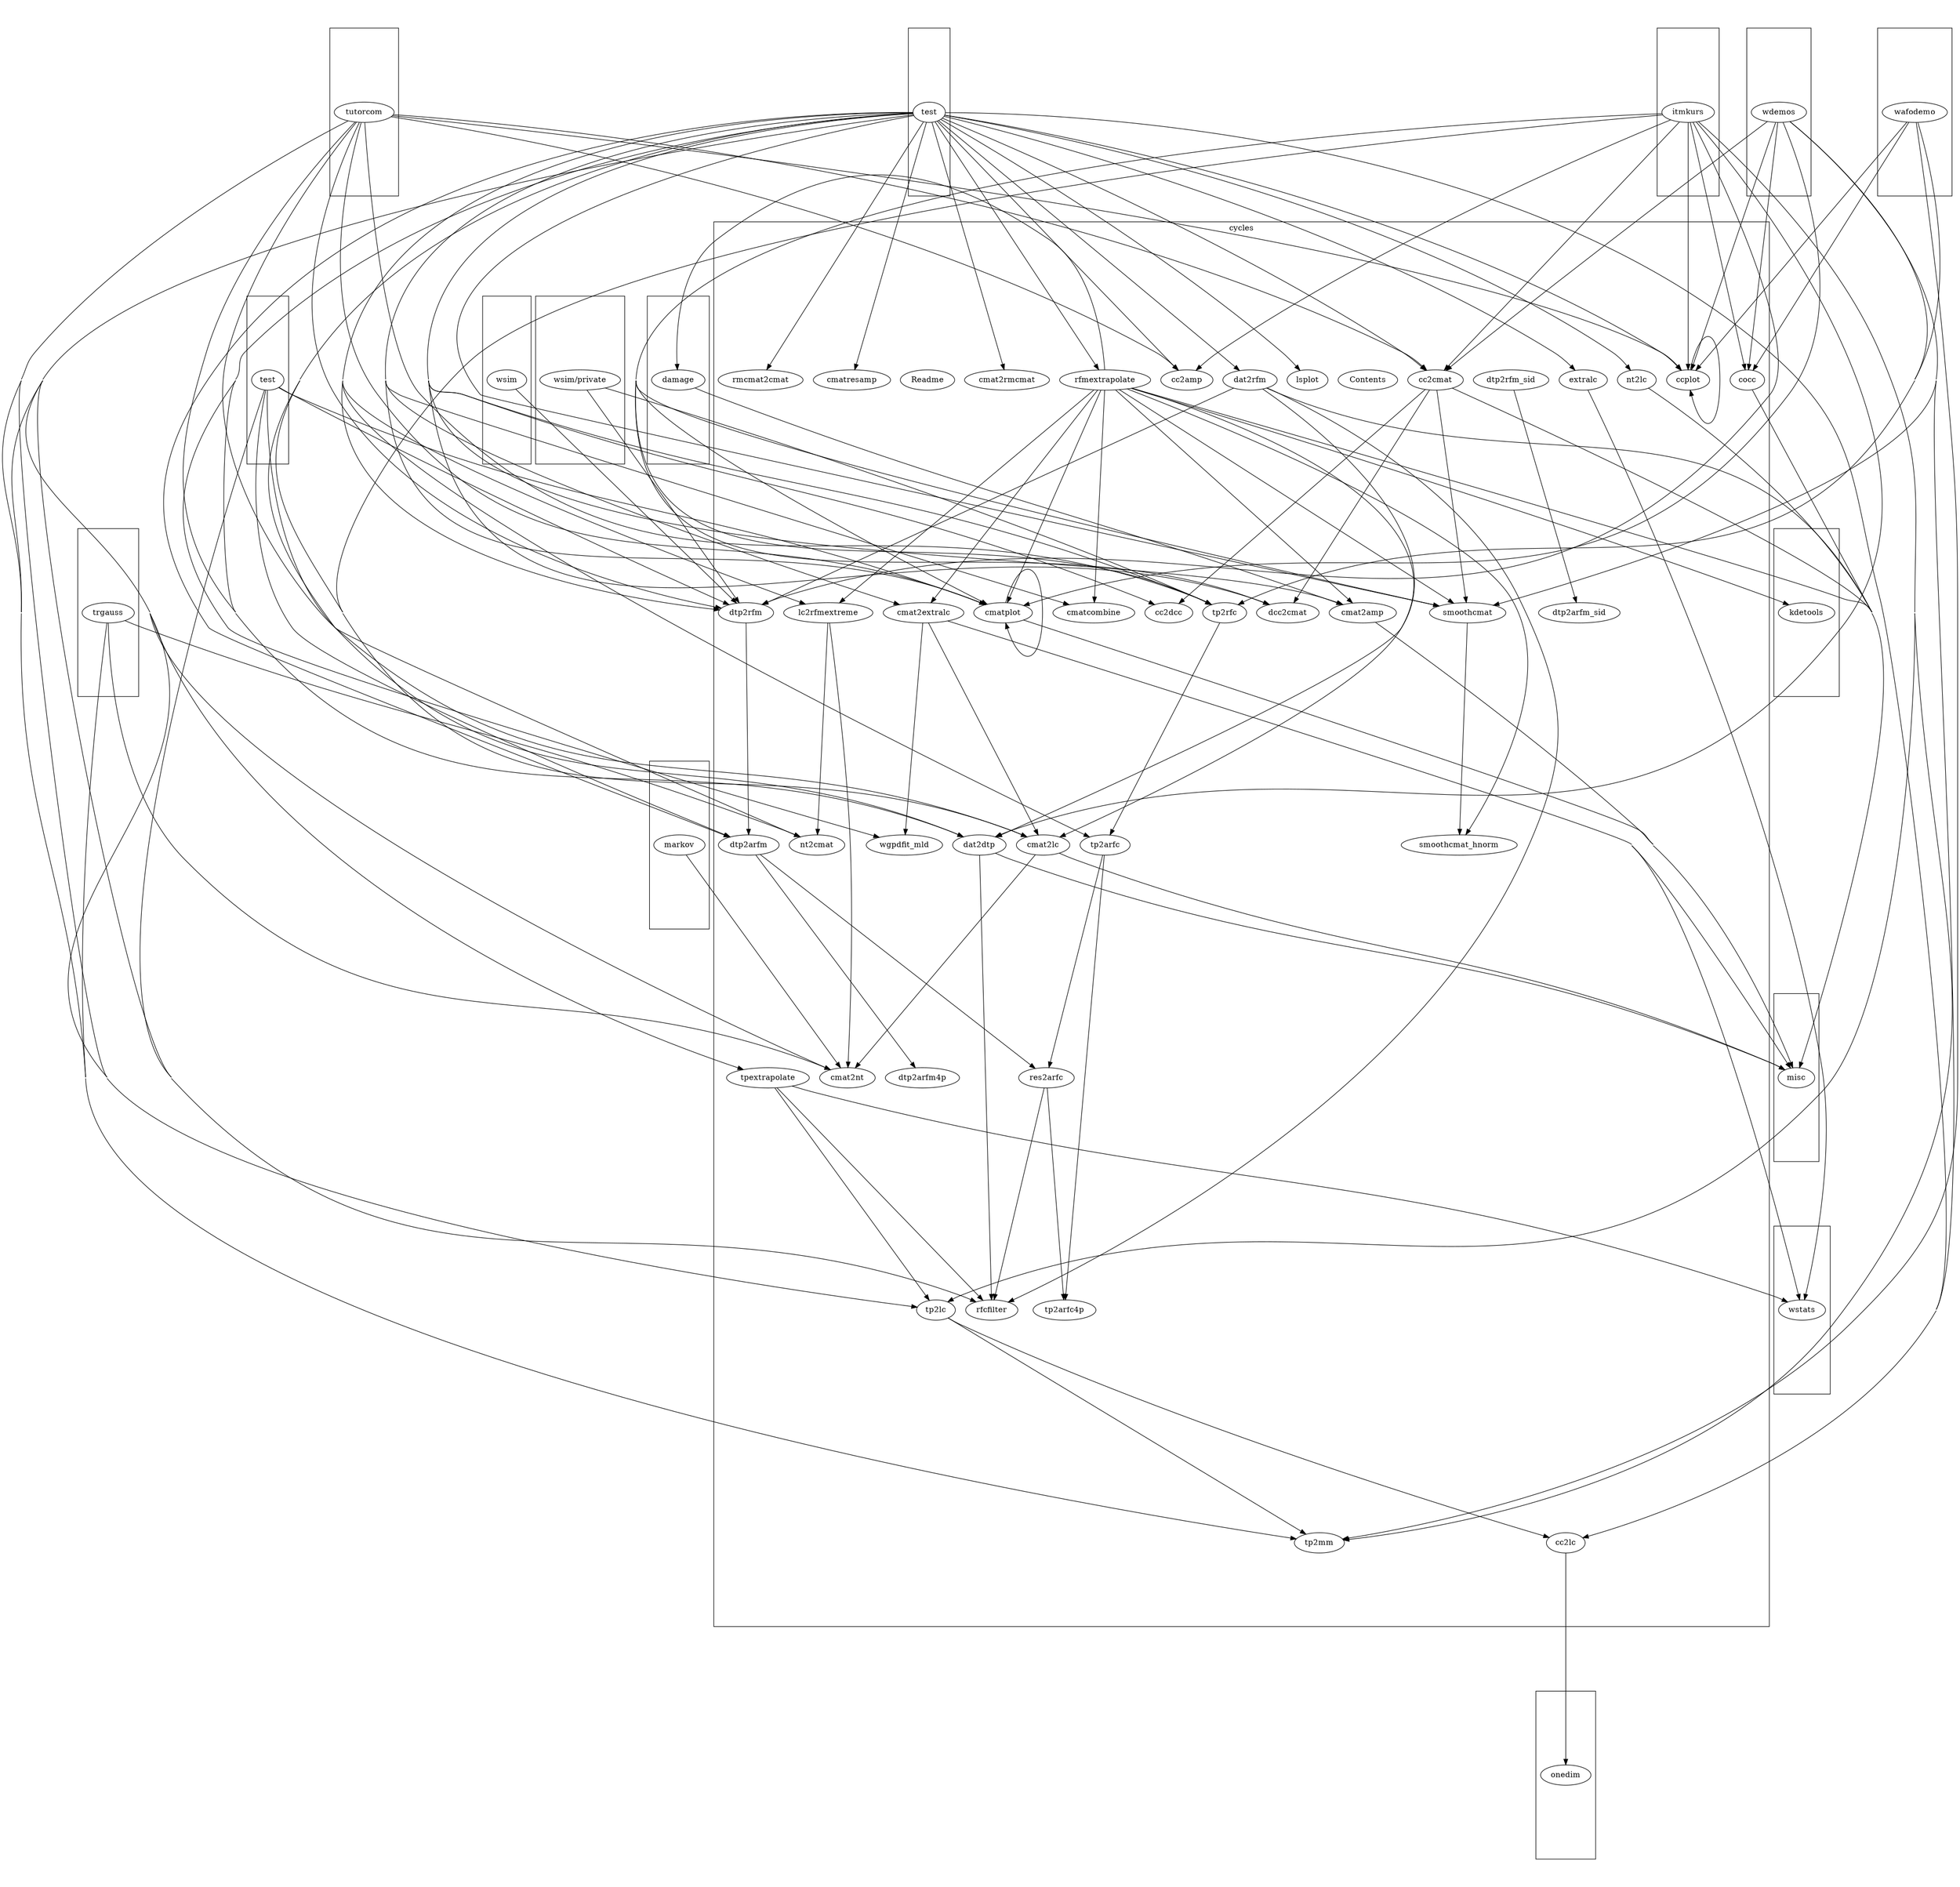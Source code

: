 /* Created by dotwrite for Matlab */
digraph dotwrite2 {
 size = "25.639,25.639";
 ratio = fill;
 concentrate = true;
 edge [constraint = true];
 subgraph cluster1 {
 URL = "../../wafo/cycles/test/graph.html";
1;
}
 subgraph cluster2 {
 URL = "../../wafo/damage/graph.html";
2;
}
 subgraph cluster3 {
 URL = "../../wafo/kdetools/graph.html";
3;
}
 subgraph cluster4 {
 URL = "../../wafo/markov/graph.html";
4;
}
 subgraph cluster5 {
 URL = "../../wafo/markov/test/graph.html";
5;
}
 subgraph cluster6 {
 URL = "../../wafo/misc/graph.html";
6;
}
 subgraph cluster7 {
 URL = "../../wafo/onedim/graph.html";
7;
}
 subgraph cluster8 {
 URL = "../../wafo/papers/tutorcom/graph.html";
8;
}
 subgraph cluster9 {
 URL = "../../wafo/papers/wafodemo/graph.html";
9;
}
 subgraph cluster10 {
 URL = "../../wafo/trgauss/graph.html";
10;
}
 subgraph cluster11 {
 URL = "../../wafo/wdemos/graph.html";
11;
}
 subgraph cluster12 {
 URL = "../../wafo/wdemos/itmkurs/graph.html";
12;
}
 subgraph cluster13 {
 URL = "../../wafo/wsim/graph.html";
13;
}
 subgraph cluster14 {
 URL = "../../wafo/wsim/private/graph.html";
14;
}
 subgraph cluster15 {
 URL = "../../wafo/wstats/graph.html";
15;
}
 subgraph cluster16 {
 label = "cycles";
 URL = "index.html";
16;
17;
18;
19;
20;
21;
22;
23;
24;
25;
26;
27;
28;
29;
30;
31;
32;
33;
34;
35;
36;
37;
38;
39;
40;
41;
42;
43;
44;
45;
46;
47;
48;
49;
50;
51;
52;
53;
54;
55;
56;
57;
}
  1 -> 16;
  1 -> 17;
  1 -> 18;
  1 -> 19;
  1 -> 20;
  1 -> 21;
  1 -> 22;
  1 -> 23;
  1 -> 24;
  1 -> 25;
  1 -> 26;
  1 -> 27;
  1 -> 28;
  1 -> 31;
  1 -> 32;
  1 -> 33;
  1 -> 34;
  1 -> 37;
  1 -> 39;
  1 -> 40;
  1 -> 41;
  1 -> 42;
  1 -> 43;
  1 -> 46;
  1 -> 47;
  1 -> 48;
  1 -> 49;
  1 -> 51;
  1 -> 53;
  1 -> 54;
  1 -> 55;
  1 -> 56;
  1 -> 57;
  2 -> 21;
  4 -> 24;
  5 -> 27;
  5 -> 31;
  5 -> 34;
  5 -> 37;
  5 -> 46;
  8 -> 16;
  8 -> 17;
  8 -> 20;
  8 -> 23;
  8 -> 27;
  8 -> 31;
  8 -> 37;
  8 -> 53;
  8 -> 54;
  8 -> 55;
  9 -> 20;
  9 -> 29;
  9 -> 54;
  9 -> 55;
  10 -> 24;
  10 -> 42;
  10 -> 54;
  11 -> 17;
  11 -> 19;
  11 -> 20;
  11 -> 27;
  11 -> 29;
  11 -> 49;
  11 -> 55;
  12 -> 16;
  12 -> 17;
  12 -> 20;
  12 -> 23;
  12 -> 27;
  12 -> 29;
  12 -> 31;
  12 -> 33;
  12 -> 37;
  12 -> 49;
  12 -> 53;
  12 -> 54;
  12 -> 55;
  13 -> 37;
  14 -> 37;
  14 -> 55;
  17 -> 6;
  17 -> 18;
  17 -> 33;
  17 -> 49;
  19 -> 7;
  20 -> 20;
  21 -> 6;
  22 -> 6;
  22 -> 15;
  22 -> 23;
  22 -> 57;
  23 -> 6;
  23 -> 24;
  27 -> 6;
  27 -> 27;
  29 -> 6;
  31 -> 6;
  31 -> 46;
  32 -> 6;
  32 -> 31;
  32 -> 37;
  32 -> 46;
  34 -> 35;
  34 -> 45;
  37 -> 34;
  38 -> 36;
  39 -> 15;
  40 -> 24;
  40 -> 42;
  43 -> 6;
  45 -> 46;
  45 -> 52;
  47 -> 2;
  47 -> 3;
  47 -> 6;
  47 -> 21;
  47 -> 22;
  47 -> 23;
  47 -> 26;
  47 -> 27;
  47 -> 40;
  47 -> 49;
  47 -> 50;
  49 -> 50;
  51 -> 45;
  51 -> 52;
  53 -> 19;
  53 -> 54;
  55 -> 51;
  56 -> 15;
  56 -> 46;
  56 -> 53;

 1 [URL="../../wafo/cycles/test/graph.html",label="test"];
 2 [URL="../../wafo/damage/graph.html",label="damage"];
 3 [URL="../../wafo/kdetools/graph.html",label="kdetools"];
 4 [URL="../../wafo/markov/graph.html",label="markov"];
 5 [URL="../../wafo/markov/test/graph.html",label="test"];
 6 [URL="../../wafo/misc/graph.html",label="misc"];
 7 [URL="../../wafo/onedim/graph.html",label="onedim"];
 8 [URL="../../wafo/papers/tutorcom/graph.html",label="tutorcom"];
 9 [URL="../../wafo/papers/wafodemo/graph.html",label="wafodemo"];
 10 [URL="../../wafo/trgauss/graph.html",label="trgauss"];
 11 [URL="../../wafo/wdemos/graph.html",label="wdemos"];
 12 [URL="../../wafo/wdemos/itmkurs/graph.html",label="itmkurs"];
 13 [URL="../../wafo/wsim/graph.html",label="wsim"];
 14 [URL="../../wafo/wsim/private/graph.html",label="wsim/private"];
 15 [URL="../../wafo/wstats/graph.html",label="wstats"];
 16 [URL="cc2amp.html",label="cc2amp"];
 17 [URL="cc2cmat.html",label="cc2cmat"];
 18 [URL="cc2dcc.html",label="cc2dcc"];
 19 [URL="cc2lc.html",label="cc2lc"];
 20 [URL="ccplot.html",label="ccplot"];
 21 [URL="cmat2amp.html",label="cmat2amp"];
 22 [URL="cmat2extralc.html",label="cmat2extralc"];
 23 [URL="cmat2lc.html",label="cmat2lc"];
 24 [URL="cmat2nt.html",label="cmat2nt"];
 25 [URL="cmat2rmcmat.html",label="cmat2rmcmat"];
 26 [URL="cmatcombine.html",label="cmatcombine"];
 27 [URL="cmatplot.html",label="cmatplot"];
 28 [URL="cmatresamp.html",label="cmatresamp"];
 29 [URL="cocc.html",label="cocc"];
 30 [URL="Contents.html",label="Contents"];
 31 [URL="dat2dtp.html",label="dat2dtp"];
 32 [URL="dat2rfm.html",label="dat2rfm"];
 33 [URL="dcc2cmat.html",label="dcc2cmat"];
 34 [URL="dtp2arfm.html",label="dtp2arfm"];
 35 [URL="dtp2arfm4p.html",label="dtp2arfm4p"];
 36 [URL="dtp2arfm_sid.html",label="dtp2arfm_sid"];
 37 [URL="dtp2rfm.html",label="dtp2rfm"];
 38 [URL="dtp2rfm_sid.html",label="dtp2rfm_sid"];
 39 [URL="extralc.html",label="extralc"];
 40 [URL="lc2rfmextreme.html",label="lc2rfmextreme"];
 41 [URL="lsplot.html",label="lsplot"];
 42 [URL="nt2cmat.html",label="nt2cmat"];
 43 [URL="nt2lc.html",label="nt2lc"];
 44 [URL="Readme.html",label="Readme"];
 45 [URL="res2arfc.html",label="res2arfc"];
 46 [URL="rfcfilter.html",label="rfcfilter"];
 47 [URL="rfmextrapolate.html",label="rfmextrapolate"];
 48 [URL="rmcmat2cmat.html",label="rmcmat2cmat"];
 49 [URL="smoothcmat.html",label="smoothcmat"];
 50 [URL="smoothcmat_hnorm.html",label="smoothcmat_hnorm"];
 51 [URL="tp2arfc.html",label="tp2arfc"];
 52 [URL="tp2arfc4p.html",label="tp2arfc4p"];
 53 [URL="tp2lc.html",label="tp2lc"];
 54 [URL="tp2mm.html",label="tp2mm"];
 55 [URL="tp2rfc.html",label="tp2rfc"];
 56 [URL="tpextrapolate.html",label="tpextrapolate"];
 57 [URL="wgpdfit_mld.html",label="wgpdfit_mld"];
}